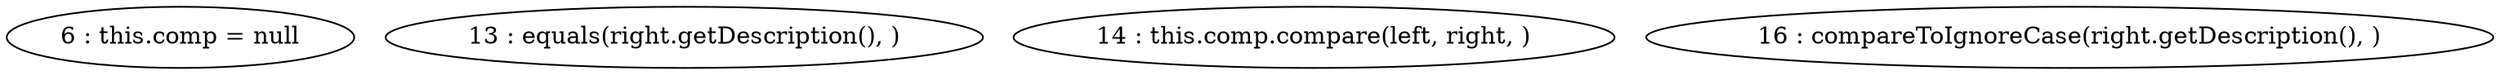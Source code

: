 digraph G {
"6 : this.comp = null"
"13 : equals(right.getDescription(), )"
"14 : this.comp.compare(left, right, )"
"16 : compareToIgnoreCase(right.getDescription(), )"
}